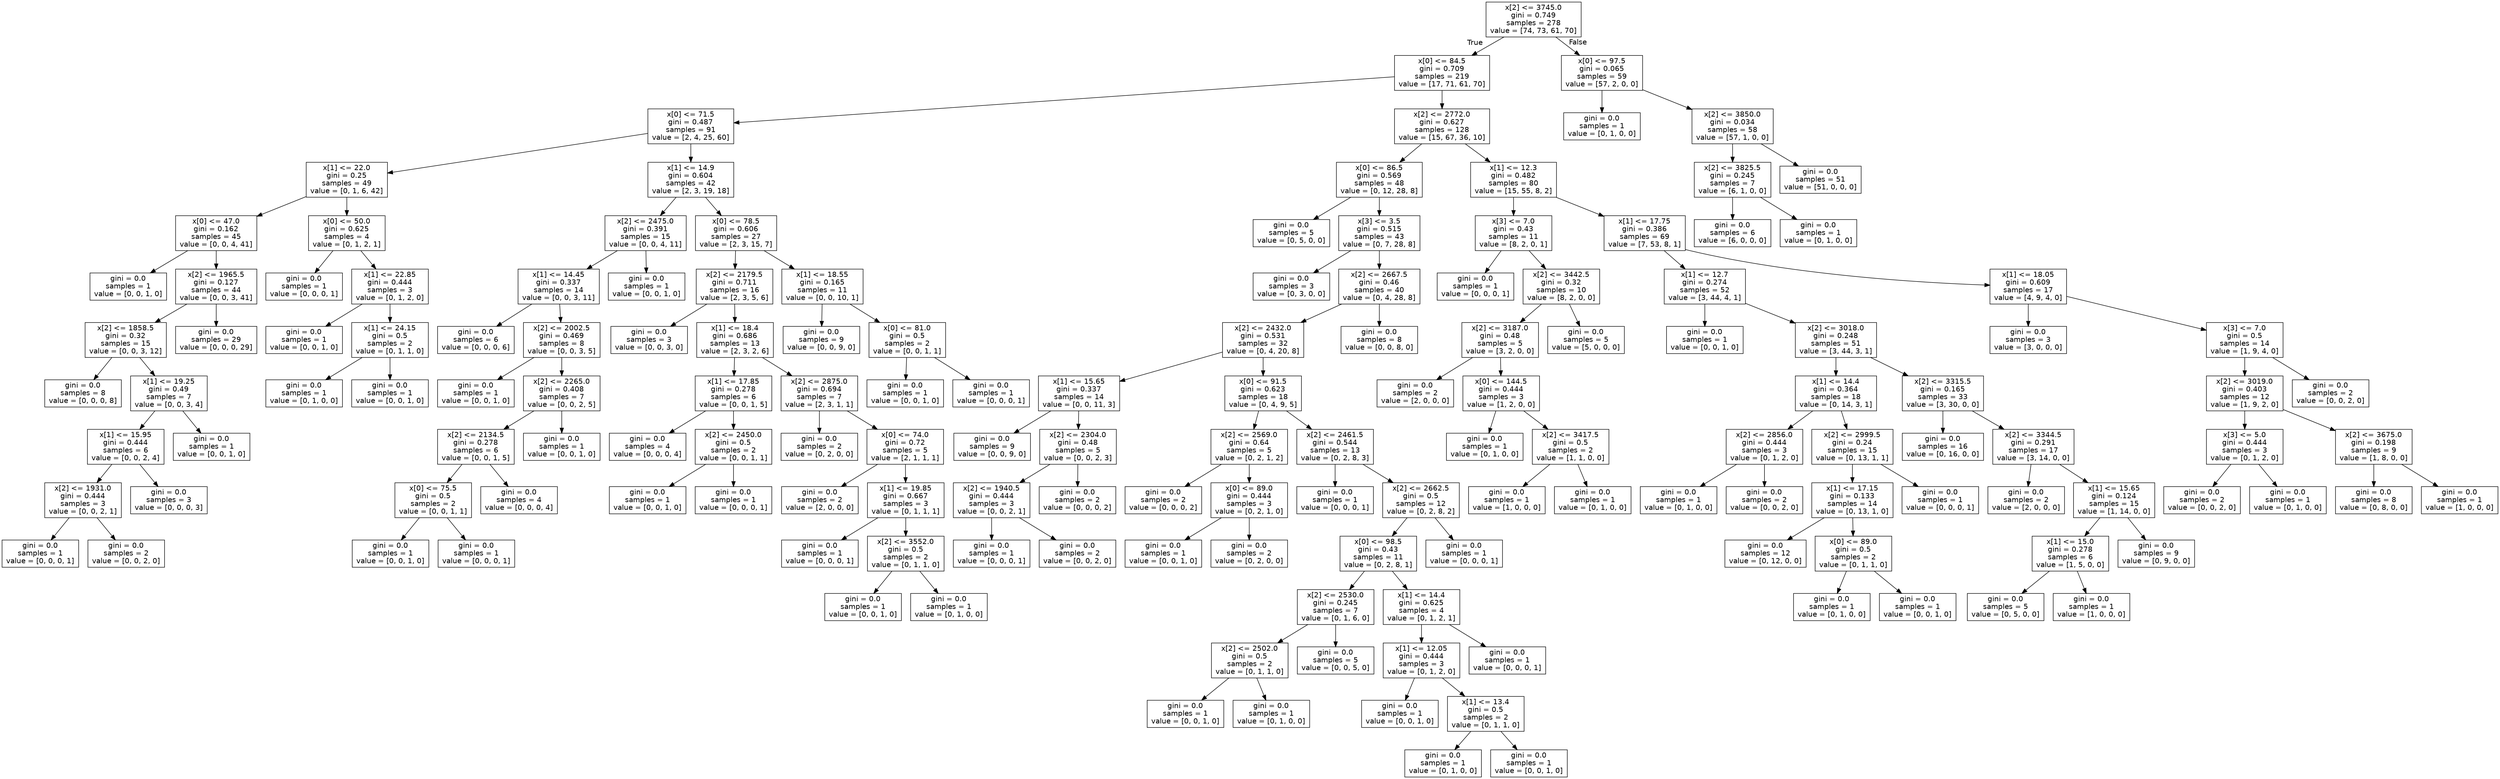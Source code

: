 digraph Tree {
node [shape=box, fontname="helvetica"] ;
edge [fontname="helvetica"] ;
0 [label="x[2] <= 3745.0\ngini = 0.749\nsamples = 278\nvalue = [74, 73, 61, 70]"] ;
1 [label="x[0] <= 84.5\ngini = 0.709\nsamples = 219\nvalue = [17, 71, 61, 70]"] ;
0 -> 1 [labeldistance=2.5, labelangle=45, headlabel="True"] ;
2 [label="x[0] <= 71.5\ngini = 0.487\nsamples = 91\nvalue = [2, 4, 25, 60]"] ;
1 -> 2 ;
3 [label="x[1] <= 22.0\ngini = 0.25\nsamples = 49\nvalue = [0, 1, 6, 42]"] ;
2 -> 3 ;
4 [label="x[0] <= 47.0\ngini = 0.162\nsamples = 45\nvalue = [0, 0, 4, 41]"] ;
3 -> 4 ;
5 [label="gini = 0.0\nsamples = 1\nvalue = [0, 0, 1, 0]"] ;
4 -> 5 ;
6 [label="x[2] <= 1965.5\ngini = 0.127\nsamples = 44\nvalue = [0, 0, 3, 41]"] ;
4 -> 6 ;
7 [label="x[2] <= 1858.5\ngini = 0.32\nsamples = 15\nvalue = [0, 0, 3, 12]"] ;
6 -> 7 ;
8 [label="gini = 0.0\nsamples = 8\nvalue = [0, 0, 0, 8]"] ;
7 -> 8 ;
9 [label="x[1] <= 19.25\ngini = 0.49\nsamples = 7\nvalue = [0, 0, 3, 4]"] ;
7 -> 9 ;
10 [label="x[1] <= 15.95\ngini = 0.444\nsamples = 6\nvalue = [0, 0, 2, 4]"] ;
9 -> 10 ;
11 [label="x[2] <= 1931.0\ngini = 0.444\nsamples = 3\nvalue = [0, 0, 2, 1]"] ;
10 -> 11 ;
12 [label="gini = 0.0\nsamples = 1\nvalue = [0, 0, 0, 1]"] ;
11 -> 12 ;
13 [label="gini = 0.0\nsamples = 2\nvalue = [0, 0, 2, 0]"] ;
11 -> 13 ;
14 [label="gini = 0.0\nsamples = 3\nvalue = [0, 0, 0, 3]"] ;
10 -> 14 ;
15 [label="gini = 0.0\nsamples = 1\nvalue = [0, 0, 1, 0]"] ;
9 -> 15 ;
16 [label="gini = 0.0\nsamples = 29\nvalue = [0, 0, 0, 29]"] ;
6 -> 16 ;
17 [label="x[0] <= 50.0\ngini = 0.625\nsamples = 4\nvalue = [0, 1, 2, 1]"] ;
3 -> 17 ;
18 [label="gini = 0.0\nsamples = 1\nvalue = [0, 0, 0, 1]"] ;
17 -> 18 ;
19 [label="x[1] <= 22.85\ngini = 0.444\nsamples = 3\nvalue = [0, 1, 2, 0]"] ;
17 -> 19 ;
20 [label="gini = 0.0\nsamples = 1\nvalue = [0, 0, 1, 0]"] ;
19 -> 20 ;
21 [label="x[1] <= 24.15\ngini = 0.5\nsamples = 2\nvalue = [0, 1, 1, 0]"] ;
19 -> 21 ;
22 [label="gini = 0.0\nsamples = 1\nvalue = [0, 1, 0, 0]"] ;
21 -> 22 ;
23 [label="gini = 0.0\nsamples = 1\nvalue = [0, 0, 1, 0]"] ;
21 -> 23 ;
24 [label="x[1] <= 14.9\ngini = 0.604\nsamples = 42\nvalue = [2, 3, 19, 18]"] ;
2 -> 24 ;
25 [label="x[2] <= 2475.0\ngini = 0.391\nsamples = 15\nvalue = [0, 0, 4, 11]"] ;
24 -> 25 ;
26 [label="x[1] <= 14.45\ngini = 0.337\nsamples = 14\nvalue = [0, 0, 3, 11]"] ;
25 -> 26 ;
27 [label="gini = 0.0\nsamples = 6\nvalue = [0, 0, 0, 6]"] ;
26 -> 27 ;
28 [label="x[2] <= 2002.5\ngini = 0.469\nsamples = 8\nvalue = [0, 0, 3, 5]"] ;
26 -> 28 ;
29 [label="gini = 0.0\nsamples = 1\nvalue = [0, 0, 1, 0]"] ;
28 -> 29 ;
30 [label="x[2] <= 2265.0\ngini = 0.408\nsamples = 7\nvalue = [0, 0, 2, 5]"] ;
28 -> 30 ;
31 [label="x[2] <= 2134.5\ngini = 0.278\nsamples = 6\nvalue = [0, 0, 1, 5]"] ;
30 -> 31 ;
32 [label="x[0] <= 75.5\ngini = 0.5\nsamples = 2\nvalue = [0, 0, 1, 1]"] ;
31 -> 32 ;
33 [label="gini = 0.0\nsamples = 1\nvalue = [0, 0, 1, 0]"] ;
32 -> 33 ;
34 [label="gini = 0.0\nsamples = 1\nvalue = [0, 0, 0, 1]"] ;
32 -> 34 ;
35 [label="gini = 0.0\nsamples = 4\nvalue = [0, 0, 0, 4]"] ;
31 -> 35 ;
36 [label="gini = 0.0\nsamples = 1\nvalue = [0, 0, 1, 0]"] ;
30 -> 36 ;
37 [label="gini = 0.0\nsamples = 1\nvalue = [0, 0, 1, 0]"] ;
25 -> 37 ;
38 [label="x[0] <= 78.5\ngini = 0.606\nsamples = 27\nvalue = [2, 3, 15, 7]"] ;
24 -> 38 ;
39 [label="x[2] <= 2179.5\ngini = 0.711\nsamples = 16\nvalue = [2, 3, 5, 6]"] ;
38 -> 39 ;
40 [label="gini = 0.0\nsamples = 3\nvalue = [0, 0, 3, 0]"] ;
39 -> 40 ;
41 [label="x[1] <= 18.4\ngini = 0.686\nsamples = 13\nvalue = [2, 3, 2, 6]"] ;
39 -> 41 ;
42 [label="x[1] <= 17.85\ngini = 0.278\nsamples = 6\nvalue = [0, 0, 1, 5]"] ;
41 -> 42 ;
43 [label="gini = 0.0\nsamples = 4\nvalue = [0, 0, 0, 4]"] ;
42 -> 43 ;
44 [label="x[2] <= 2450.0\ngini = 0.5\nsamples = 2\nvalue = [0, 0, 1, 1]"] ;
42 -> 44 ;
45 [label="gini = 0.0\nsamples = 1\nvalue = [0, 0, 1, 0]"] ;
44 -> 45 ;
46 [label="gini = 0.0\nsamples = 1\nvalue = [0, 0, 0, 1]"] ;
44 -> 46 ;
47 [label="x[2] <= 2875.0\ngini = 0.694\nsamples = 7\nvalue = [2, 3, 1, 1]"] ;
41 -> 47 ;
48 [label="gini = 0.0\nsamples = 2\nvalue = [0, 2, 0, 0]"] ;
47 -> 48 ;
49 [label="x[0] <= 74.0\ngini = 0.72\nsamples = 5\nvalue = [2, 1, 1, 1]"] ;
47 -> 49 ;
50 [label="gini = 0.0\nsamples = 2\nvalue = [2, 0, 0, 0]"] ;
49 -> 50 ;
51 [label="x[1] <= 19.85\ngini = 0.667\nsamples = 3\nvalue = [0, 1, 1, 1]"] ;
49 -> 51 ;
52 [label="gini = 0.0\nsamples = 1\nvalue = [0, 0, 0, 1]"] ;
51 -> 52 ;
53 [label="x[2] <= 3552.0\ngini = 0.5\nsamples = 2\nvalue = [0, 1, 1, 0]"] ;
51 -> 53 ;
54 [label="gini = 0.0\nsamples = 1\nvalue = [0, 0, 1, 0]"] ;
53 -> 54 ;
55 [label="gini = 0.0\nsamples = 1\nvalue = [0, 1, 0, 0]"] ;
53 -> 55 ;
56 [label="x[1] <= 18.55\ngini = 0.165\nsamples = 11\nvalue = [0, 0, 10, 1]"] ;
38 -> 56 ;
57 [label="gini = 0.0\nsamples = 9\nvalue = [0, 0, 9, 0]"] ;
56 -> 57 ;
58 [label="x[0] <= 81.0\ngini = 0.5\nsamples = 2\nvalue = [0, 0, 1, 1]"] ;
56 -> 58 ;
59 [label="gini = 0.0\nsamples = 1\nvalue = [0, 0, 1, 0]"] ;
58 -> 59 ;
60 [label="gini = 0.0\nsamples = 1\nvalue = [0, 0, 0, 1]"] ;
58 -> 60 ;
61 [label="x[2] <= 2772.0\ngini = 0.627\nsamples = 128\nvalue = [15, 67, 36, 10]"] ;
1 -> 61 ;
62 [label="x[0] <= 86.5\ngini = 0.569\nsamples = 48\nvalue = [0, 12, 28, 8]"] ;
61 -> 62 ;
63 [label="gini = 0.0\nsamples = 5\nvalue = [0, 5, 0, 0]"] ;
62 -> 63 ;
64 [label="x[3] <= 3.5\ngini = 0.515\nsamples = 43\nvalue = [0, 7, 28, 8]"] ;
62 -> 64 ;
65 [label="gini = 0.0\nsamples = 3\nvalue = [0, 3, 0, 0]"] ;
64 -> 65 ;
66 [label="x[2] <= 2667.5\ngini = 0.46\nsamples = 40\nvalue = [0, 4, 28, 8]"] ;
64 -> 66 ;
67 [label="x[2] <= 2432.0\ngini = 0.531\nsamples = 32\nvalue = [0, 4, 20, 8]"] ;
66 -> 67 ;
68 [label="x[1] <= 15.65\ngini = 0.337\nsamples = 14\nvalue = [0, 0, 11, 3]"] ;
67 -> 68 ;
69 [label="gini = 0.0\nsamples = 9\nvalue = [0, 0, 9, 0]"] ;
68 -> 69 ;
70 [label="x[2] <= 2304.0\ngini = 0.48\nsamples = 5\nvalue = [0, 0, 2, 3]"] ;
68 -> 70 ;
71 [label="x[2] <= 1940.5\ngini = 0.444\nsamples = 3\nvalue = [0, 0, 2, 1]"] ;
70 -> 71 ;
72 [label="gini = 0.0\nsamples = 1\nvalue = [0, 0, 0, 1]"] ;
71 -> 72 ;
73 [label="gini = 0.0\nsamples = 2\nvalue = [0, 0, 2, 0]"] ;
71 -> 73 ;
74 [label="gini = 0.0\nsamples = 2\nvalue = [0, 0, 0, 2]"] ;
70 -> 74 ;
75 [label="x[0] <= 91.5\ngini = 0.623\nsamples = 18\nvalue = [0, 4, 9, 5]"] ;
67 -> 75 ;
76 [label="x[2] <= 2569.0\ngini = 0.64\nsamples = 5\nvalue = [0, 2, 1, 2]"] ;
75 -> 76 ;
77 [label="gini = 0.0\nsamples = 2\nvalue = [0, 0, 0, 2]"] ;
76 -> 77 ;
78 [label="x[0] <= 89.0\ngini = 0.444\nsamples = 3\nvalue = [0, 2, 1, 0]"] ;
76 -> 78 ;
79 [label="gini = 0.0\nsamples = 1\nvalue = [0, 0, 1, 0]"] ;
78 -> 79 ;
80 [label="gini = 0.0\nsamples = 2\nvalue = [0, 2, 0, 0]"] ;
78 -> 80 ;
81 [label="x[2] <= 2461.5\ngini = 0.544\nsamples = 13\nvalue = [0, 2, 8, 3]"] ;
75 -> 81 ;
82 [label="gini = 0.0\nsamples = 1\nvalue = [0, 0, 0, 1]"] ;
81 -> 82 ;
83 [label="x[2] <= 2662.5\ngini = 0.5\nsamples = 12\nvalue = [0, 2, 8, 2]"] ;
81 -> 83 ;
84 [label="x[0] <= 98.5\ngini = 0.43\nsamples = 11\nvalue = [0, 2, 8, 1]"] ;
83 -> 84 ;
85 [label="x[2] <= 2530.0\ngini = 0.245\nsamples = 7\nvalue = [0, 1, 6, 0]"] ;
84 -> 85 ;
86 [label="x[2] <= 2502.0\ngini = 0.5\nsamples = 2\nvalue = [0, 1, 1, 0]"] ;
85 -> 86 ;
87 [label="gini = 0.0\nsamples = 1\nvalue = [0, 0, 1, 0]"] ;
86 -> 87 ;
88 [label="gini = 0.0\nsamples = 1\nvalue = [0, 1, 0, 0]"] ;
86 -> 88 ;
89 [label="gini = 0.0\nsamples = 5\nvalue = [0, 0, 5, 0]"] ;
85 -> 89 ;
90 [label="x[1] <= 14.4\ngini = 0.625\nsamples = 4\nvalue = [0, 1, 2, 1]"] ;
84 -> 90 ;
91 [label="x[1] <= 12.05\ngini = 0.444\nsamples = 3\nvalue = [0, 1, 2, 0]"] ;
90 -> 91 ;
92 [label="gini = 0.0\nsamples = 1\nvalue = [0, 0, 1, 0]"] ;
91 -> 92 ;
93 [label="x[1] <= 13.4\ngini = 0.5\nsamples = 2\nvalue = [0, 1, 1, 0]"] ;
91 -> 93 ;
94 [label="gini = 0.0\nsamples = 1\nvalue = [0, 1, 0, 0]"] ;
93 -> 94 ;
95 [label="gini = 0.0\nsamples = 1\nvalue = [0, 0, 1, 0]"] ;
93 -> 95 ;
96 [label="gini = 0.0\nsamples = 1\nvalue = [0, 0, 0, 1]"] ;
90 -> 96 ;
97 [label="gini = 0.0\nsamples = 1\nvalue = [0, 0, 0, 1]"] ;
83 -> 97 ;
98 [label="gini = 0.0\nsamples = 8\nvalue = [0, 0, 8, 0]"] ;
66 -> 98 ;
99 [label="x[1] <= 12.3\ngini = 0.482\nsamples = 80\nvalue = [15, 55, 8, 2]"] ;
61 -> 99 ;
100 [label="x[3] <= 7.0\ngini = 0.43\nsamples = 11\nvalue = [8, 2, 0, 1]"] ;
99 -> 100 ;
101 [label="gini = 0.0\nsamples = 1\nvalue = [0, 0, 0, 1]"] ;
100 -> 101 ;
102 [label="x[2] <= 3442.5\ngini = 0.32\nsamples = 10\nvalue = [8, 2, 0, 0]"] ;
100 -> 102 ;
103 [label="x[2] <= 3187.0\ngini = 0.48\nsamples = 5\nvalue = [3, 2, 0, 0]"] ;
102 -> 103 ;
104 [label="gini = 0.0\nsamples = 2\nvalue = [2, 0, 0, 0]"] ;
103 -> 104 ;
105 [label="x[0] <= 144.5\ngini = 0.444\nsamples = 3\nvalue = [1, 2, 0, 0]"] ;
103 -> 105 ;
106 [label="gini = 0.0\nsamples = 1\nvalue = [0, 1, 0, 0]"] ;
105 -> 106 ;
107 [label="x[2] <= 3417.5\ngini = 0.5\nsamples = 2\nvalue = [1, 1, 0, 0]"] ;
105 -> 107 ;
108 [label="gini = 0.0\nsamples = 1\nvalue = [1, 0, 0, 0]"] ;
107 -> 108 ;
109 [label="gini = 0.0\nsamples = 1\nvalue = [0, 1, 0, 0]"] ;
107 -> 109 ;
110 [label="gini = 0.0\nsamples = 5\nvalue = [5, 0, 0, 0]"] ;
102 -> 110 ;
111 [label="x[1] <= 17.75\ngini = 0.386\nsamples = 69\nvalue = [7, 53, 8, 1]"] ;
99 -> 111 ;
112 [label="x[1] <= 12.7\ngini = 0.274\nsamples = 52\nvalue = [3, 44, 4, 1]"] ;
111 -> 112 ;
113 [label="gini = 0.0\nsamples = 1\nvalue = [0, 0, 1, 0]"] ;
112 -> 113 ;
114 [label="x[2] <= 3018.0\ngini = 0.248\nsamples = 51\nvalue = [3, 44, 3, 1]"] ;
112 -> 114 ;
115 [label="x[1] <= 14.4\ngini = 0.364\nsamples = 18\nvalue = [0, 14, 3, 1]"] ;
114 -> 115 ;
116 [label="x[2] <= 2856.0\ngini = 0.444\nsamples = 3\nvalue = [0, 1, 2, 0]"] ;
115 -> 116 ;
117 [label="gini = 0.0\nsamples = 1\nvalue = [0, 1, 0, 0]"] ;
116 -> 117 ;
118 [label="gini = 0.0\nsamples = 2\nvalue = [0, 0, 2, 0]"] ;
116 -> 118 ;
119 [label="x[2] <= 2999.5\ngini = 0.24\nsamples = 15\nvalue = [0, 13, 1, 1]"] ;
115 -> 119 ;
120 [label="x[1] <= 17.15\ngini = 0.133\nsamples = 14\nvalue = [0, 13, 1, 0]"] ;
119 -> 120 ;
121 [label="gini = 0.0\nsamples = 12\nvalue = [0, 12, 0, 0]"] ;
120 -> 121 ;
122 [label="x[0] <= 89.0\ngini = 0.5\nsamples = 2\nvalue = [0, 1, 1, 0]"] ;
120 -> 122 ;
123 [label="gini = 0.0\nsamples = 1\nvalue = [0, 1, 0, 0]"] ;
122 -> 123 ;
124 [label="gini = 0.0\nsamples = 1\nvalue = [0, 0, 1, 0]"] ;
122 -> 124 ;
125 [label="gini = 0.0\nsamples = 1\nvalue = [0, 0, 0, 1]"] ;
119 -> 125 ;
126 [label="x[2] <= 3315.5\ngini = 0.165\nsamples = 33\nvalue = [3, 30, 0, 0]"] ;
114 -> 126 ;
127 [label="gini = 0.0\nsamples = 16\nvalue = [0, 16, 0, 0]"] ;
126 -> 127 ;
128 [label="x[2] <= 3344.5\ngini = 0.291\nsamples = 17\nvalue = [3, 14, 0, 0]"] ;
126 -> 128 ;
129 [label="gini = 0.0\nsamples = 2\nvalue = [2, 0, 0, 0]"] ;
128 -> 129 ;
130 [label="x[1] <= 15.65\ngini = 0.124\nsamples = 15\nvalue = [1, 14, 0, 0]"] ;
128 -> 130 ;
131 [label="x[1] <= 15.0\ngini = 0.278\nsamples = 6\nvalue = [1, 5, 0, 0]"] ;
130 -> 131 ;
132 [label="gini = 0.0\nsamples = 5\nvalue = [0, 5, 0, 0]"] ;
131 -> 132 ;
133 [label="gini = 0.0\nsamples = 1\nvalue = [1, 0, 0, 0]"] ;
131 -> 133 ;
134 [label="gini = 0.0\nsamples = 9\nvalue = [0, 9, 0, 0]"] ;
130 -> 134 ;
135 [label="x[1] <= 18.05\ngini = 0.609\nsamples = 17\nvalue = [4, 9, 4, 0]"] ;
111 -> 135 ;
136 [label="gini = 0.0\nsamples = 3\nvalue = [3, 0, 0, 0]"] ;
135 -> 136 ;
137 [label="x[3] <= 7.0\ngini = 0.5\nsamples = 14\nvalue = [1, 9, 4, 0]"] ;
135 -> 137 ;
138 [label="x[2] <= 3019.0\ngini = 0.403\nsamples = 12\nvalue = [1, 9, 2, 0]"] ;
137 -> 138 ;
139 [label="x[3] <= 5.0\ngini = 0.444\nsamples = 3\nvalue = [0, 1, 2, 0]"] ;
138 -> 139 ;
140 [label="gini = 0.0\nsamples = 2\nvalue = [0, 0, 2, 0]"] ;
139 -> 140 ;
141 [label="gini = 0.0\nsamples = 1\nvalue = [0, 1, 0, 0]"] ;
139 -> 141 ;
142 [label="x[2] <= 3675.0\ngini = 0.198\nsamples = 9\nvalue = [1, 8, 0, 0]"] ;
138 -> 142 ;
143 [label="gini = 0.0\nsamples = 8\nvalue = [0, 8, 0, 0]"] ;
142 -> 143 ;
144 [label="gini = 0.0\nsamples = 1\nvalue = [1, 0, 0, 0]"] ;
142 -> 144 ;
145 [label="gini = 0.0\nsamples = 2\nvalue = [0, 0, 2, 0]"] ;
137 -> 145 ;
146 [label="x[0] <= 97.5\ngini = 0.065\nsamples = 59\nvalue = [57, 2, 0, 0]"] ;
0 -> 146 [labeldistance=2.5, labelangle=-45, headlabel="False"] ;
147 [label="gini = 0.0\nsamples = 1\nvalue = [0, 1, 0, 0]"] ;
146 -> 147 ;
148 [label="x[2] <= 3850.0\ngini = 0.034\nsamples = 58\nvalue = [57, 1, 0, 0]"] ;
146 -> 148 ;
149 [label="x[2] <= 3825.5\ngini = 0.245\nsamples = 7\nvalue = [6, 1, 0, 0]"] ;
148 -> 149 ;
150 [label="gini = 0.0\nsamples = 6\nvalue = [6, 0, 0, 0]"] ;
149 -> 150 ;
151 [label="gini = 0.0\nsamples = 1\nvalue = [0, 1, 0, 0]"] ;
149 -> 151 ;
152 [label="gini = 0.0\nsamples = 51\nvalue = [51, 0, 0, 0]"] ;
148 -> 152 ;
}